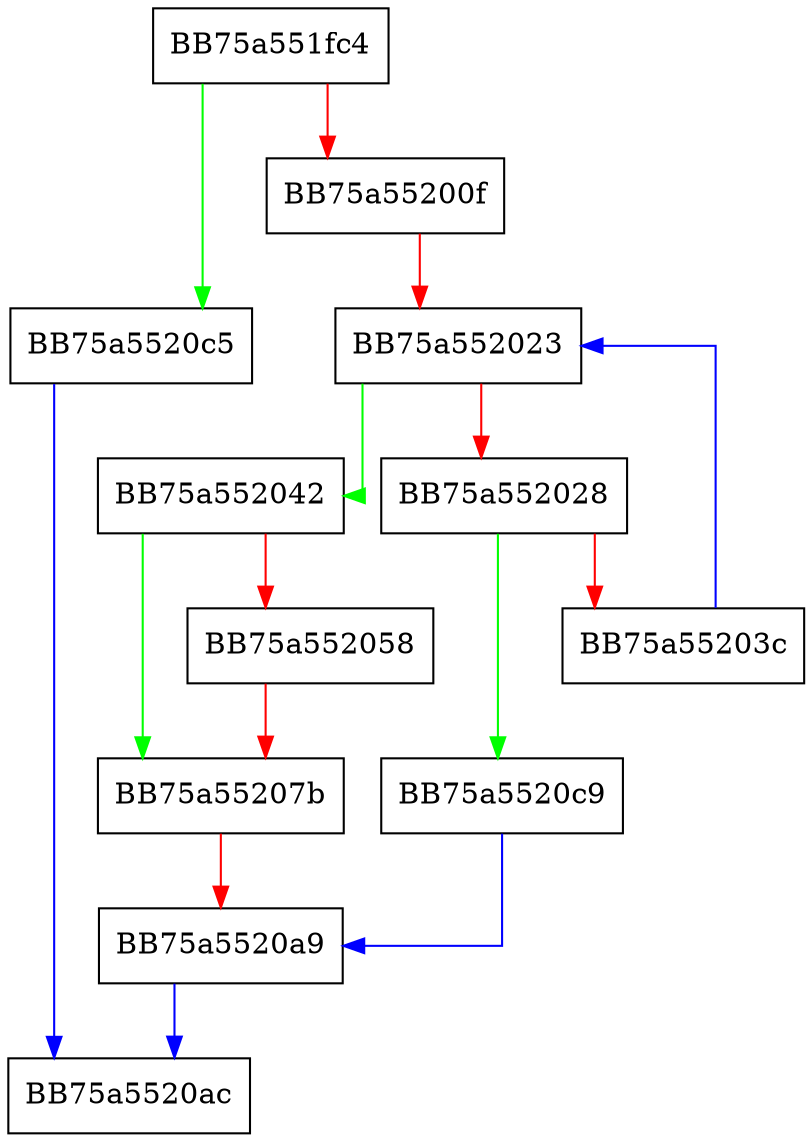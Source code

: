 digraph load {
  node [shape="box"];
  graph [splines=ortho];
  BB75a551fc4 -> BB75a5520c5 [color="green"];
  BB75a551fc4 -> BB75a55200f [color="red"];
  BB75a55200f -> BB75a552023 [color="red"];
  BB75a552023 -> BB75a552042 [color="green"];
  BB75a552023 -> BB75a552028 [color="red"];
  BB75a552028 -> BB75a5520c9 [color="green"];
  BB75a552028 -> BB75a55203c [color="red"];
  BB75a55203c -> BB75a552023 [color="blue"];
  BB75a552042 -> BB75a55207b [color="green"];
  BB75a552042 -> BB75a552058 [color="red"];
  BB75a552058 -> BB75a55207b [color="red"];
  BB75a55207b -> BB75a5520a9 [color="red"];
  BB75a5520a9 -> BB75a5520ac [color="blue"];
  BB75a5520c5 -> BB75a5520ac [color="blue"];
  BB75a5520c9 -> BB75a5520a9 [color="blue"];
}